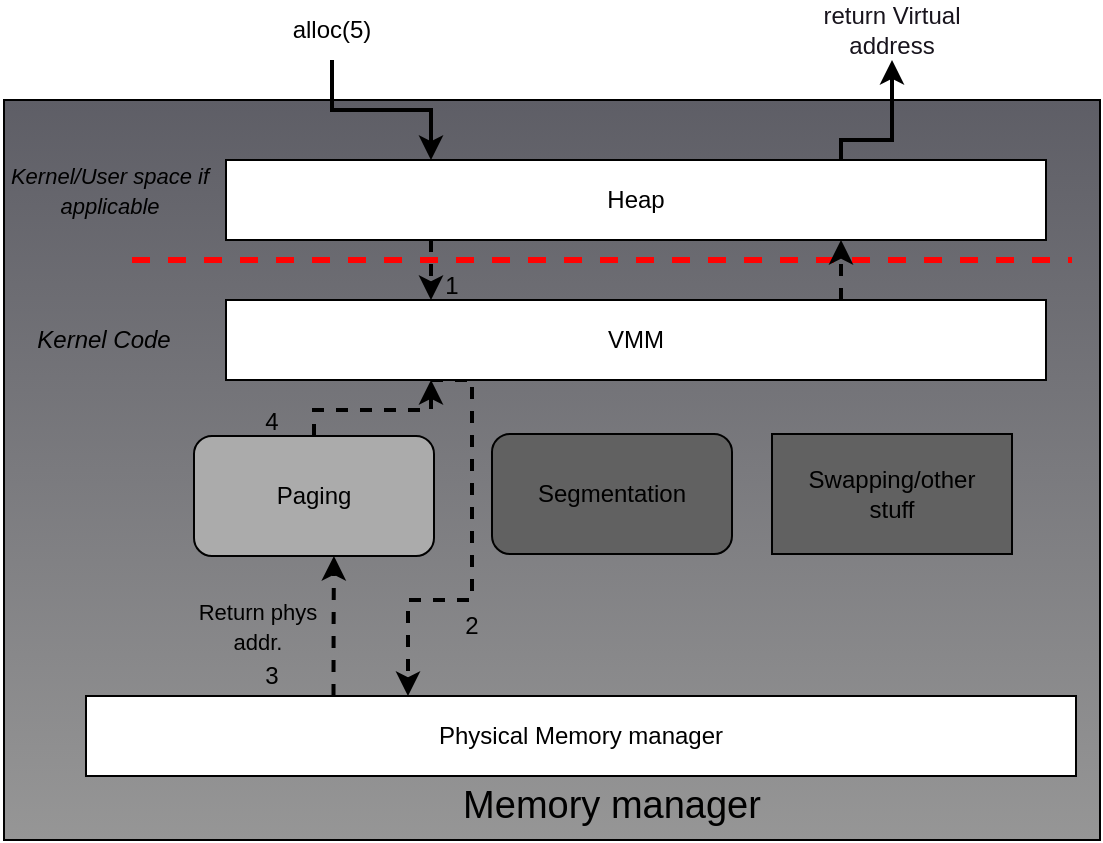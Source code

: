 <mxfile version="21.3.8" type="device">
  <diagram id="LrexaYIv3PAHEM8R_NRD" name="Page-1">
    <mxGraphModel dx="524" dy="436" grid="0" gridSize="10" guides="1" tooltips="1" connect="1" arrows="1" fold="1" page="1" pageScale="1" pageWidth="827" pageHeight="1169" background="#ffffff" math="0" shadow="0">
      <root>
        <mxCell id="0" />
        <mxCell id="1" parent="0" />
        <mxCell id="FSxSsTyUvwodzGmBDWi7-15" value="" style="rounded=0;whiteSpace=wrap;html=1;labelBackgroundColor=#FCFCFC;fontSize=10;fillColor=#5E5E66;gradientColor=#969696;" parent="1" vertex="1">
          <mxGeometry x="106" y="100" width="548" height="370" as="geometry" />
        </mxCell>
        <mxCell id="FSxSsTyUvwodzGmBDWi7-2" value="" style="endArrow=none;html=1;rounded=0;strokeWidth=3;strokeColor=#FF0303;dashed=1;" parent="1" edge="1">
          <mxGeometry width="50" height="50" relative="1" as="geometry">
            <mxPoint x="170" y="180" as="sourcePoint" />
            <mxPoint x="640" y="180" as="targetPoint" />
            <Array as="points" />
          </mxGeometry>
        </mxCell>
        <mxCell id="FSxSsTyUvwodzGmBDWi7-25" style="edgeStyle=orthogonalEdgeStyle;rounded=0;jumpSize=5;orthogonalLoop=1;jettySize=auto;html=1;exitX=0.25;exitY=1;exitDx=0;exitDy=0;fontSize=12;strokeColor=#000000;strokeWidth=2;entryX=0.25;entryY=0;entryDx=0;entryDy=0;dashed=1;" parent="1" source="FSxSsTyUvwodzGmBDWi7-1" target="FSxSsTyUvwodzGmBDWi7-9" edge="1">
          <mxGeometry relative="1" as="geometry" />
        </mxCell>
        <mxCell id="FSxSsTyUvwodzGmBDWi7-36" style="edgeStyle=orthogonalEdgeStyle;rounded=0;jumpSize=5;orthogonalLoop=1;jettySize=auto;html=1;exitX=0.75;exitY=0;exitDx=0;exitDy=0;fontSize=12;strokeColor=#000000;strokeWidth=2;" parent="1" source="FSxSsTyUvwodzGmBDWi7-1" target="FSxSsTyUvwodzGmBDWi7-35" edge="1">
          <mxGeometry relative="1" as="geometry">
            <Array as="points">
              <mxPoint x="525" y="120" />
              <mxPoint x="550" y="120" />
            </Array>
          </mxGeometry>
        </mxCell>
        <mxCell id="FSxSsTyUvwodzGmBDWi7-1" value="Heap" style="rounded=0;whiteSpace=wrap;html=1;" parent="1" vertex="1">
          <mxGeometry x="217" y="130" width="410" height="40" as="geometry" />
        </mxCell>
        <mxCell id="FSxSsTyUvwodzGmBDWi7-31" style="edgeStyle=orthogonalEdgeStyle;rounded=0;jumpSize=5;orthogonalLoop=1;jettySize=auto;html=1;exitX=0.5;exitY=0;exitDx=0;exitDy=0;entryX=0.25;entryY=1;entryDx=0;entryDy=0;dashed=1;fontSize=12;strokeColor=#000000;strokeWidth=2;" parent="1" source="FSxSsTyUvwodzGmBDWi7-5" target="FSxSsTyUvwodzGmBDWi7-9" edge="1">
          <mxGeometry relative="1" as="geometry">
            <Array as="points">
              <mxPoint x="261" y="255" />
              <mxPoint x="320" y="255" />
            </Array>
          </mxGeometry>
        </mxCell>
        <mxCell id="FSxSsTyUvwodzGmBDWi7-5" value="Paging" style="rounded=1;whiteSpace=wrap;html=1;fillColor=#ABABAB;" parent="1" vertex="1">
          <mxGeometry x="201" y="268" width="120" height="60" as="geometry" />
        </mxCell>
        <mxCell id="FSxSsTyUvwodzGmBDWi7-6" value="&lt;div&gt;Segmentation&lt;/div&gt;" style="rounded=1;whiteSpace=wrap;html=1;fillColor=#616161;" parent="1" vertex="1">
          <mxGeometry x="350" y="267" width="120" height="60" as="geometry" />
        </mxCell>
        <mxCell id="FSxSsTyUvwodzGmBDWi7-7" value="Swapping/other &lt;br&gt;&lt;div&gt;stuff&lt;/div&gt;" style="rounded=1;whiteSpace=wrap;html=1;fillColor=#616161;arcSize=0;" parent="1" vertex="1">
          <mxGeometry x="490" y="267" width="120" height="60" as="geometry" />
        </mxCell>
        <mxCell id="FSxSsTyUvwodzGmBDWi7-26" style="edgeStyle=orthogonalEdgeStyle;rounded=0;jumpSize=5;orthogonalLoop=1;jettySize=auto;html=1;exitX=0.25;exitY=1;exitDx=0;exitDy=0;dashed=1;fontSize=12;strokeColor=#000000;strokeWidth=2;" parent="1" source="FSxSsTyUvwodzGmBDWi7-9" target="FSxSsTyUvwodzGmBDWi7-10" edge="1">
          <mxGeometry relative="1" as="geometry">
            <Array as="points">
              <mxPoint x="340" y="240" />
              <mxPoint x="340" y="350" />
              <mxPoint x="308" y="350" />
            </Array>
          </mxGeometry>
        </mxCell>
        <mxCell id="bv5EKUGkEfea_8JhbSO_-2" style="edgeStyle=orthogonalEdgeStyle;rounded=0;orthogonalLoop=1;jettySize=auto;html=1;exitX=0.75;exitY=0;exitDx=0;exitDy=0;entryX=0.75;entryY=1;entryDx=0;entryDy=0;strokeColor=#000000;strokeWidth=2;startArrow=none;startFill=0;endArrow=classic;endFill=1;dashed=1;" edge="1" parent="1" source="FSxSsTyUvwodzGmBDWi7-9" target="FSxSsTyUvwodzGmBDWi7-1">
          <mxGeometry relative="1" as="geometry" />
        </mxCell>
        <mxCell id="FSxSsTyUvwodzGmBDWi7-9" value="VMM" style="rounded=0;whiteSpace=wrap;html=1;" parent="1" vertex="1">
          <mxGeometry x="217" y="200" width="410" height="40" as="geometry" />
        </mxCell>
        <mxCell id="FSxSsTyUvwodzGmBDWi7-32" style="edgeStyle=orthogonalEdgeStyle;rounded=0;jumpSize=5;orthogonalLoop=1;jettySize=auto;html=1;exitX=0.25;exitY=0;exitDx=0;exitDy=0;entryX=0.583;entryY=1;entryDx=0;entryDy=0;entryPerimeter=0;dashed=1;fontSize=12;strokeColor=#000000;strokeWidth=2;" parent="1" source="FSxSsTyUvwodzGmBDWi7-10" target="FSxSsTyUvwodzGmBDWi7-5" edge="1">
          <mxGeometry relative="1" as="geometry" />
        </mxCell>
        <mxCell id="FSxSsTyUvwodzGmBDWi7-10" value="Physical Memory manager" style="rounded=0;whiteSpace=wrap;html=1;" parent="1" vertex="1">
          <mxGeometry x="147" y="398" width="495" height="40" as="geometry" />
        </mxCell>
        <mxCell id="FSxSsTyUvwodzGmBDWi7-16" value="&lt;span style=&quot;&quot;&gt;&lt;font style=&quot;font-size: 19px&quot;&gt;Memory manager&lt;/font&gt;&lt;/span&gt;" style="text;html=1;strokeColor=none;fillColor=none;align=center;verticalAlign=middle;whiteSpace=wrap;rounded=0;labelBackgroundColor=none;fontSize=10;" parent="1" vertex="1">
          <mxGeometry x="275" y="438" width="270" height="30" as="geometry" />
        </mxCell>
        <mxCell id="FSxSsTyUvwodzGmBDWi7-23" style="edgeStyle=orthogonalEdgeStyle;rounded=0;jumpSize=5;orthogonalLoop=1;jettySize=auto;html=1;entryX=0.25;entryY=0;entryDx=0;entryDy=0;fontSize=12;strokeColor=#000000;strokeWidth=2;" parent="1" source="FSxSsTyUvwodzGmBDWi7-22" target="FSxSsTyUvwodzGmBDWi7-1" edge="1">
          <mxGeometry relative="1" as="geometry" />
        </mxCell>
        <mxCell id="FSxSsTyUvwodzGmBDWi7-22" value="&lt;font color=&quot;#000000&quot;&gt;alloc(5)&lt;/font&gt;" style="text;html=1;strokeColor=none;fillColor=none;align=center;verticalAlign=middle;whiteSpace=wrap;rounded=0;labelBackgroundColor=none;fontSize=12;" parent="1" vertex="1">
          <mxGeometry x="240" y="50" width="60" height="30" as="geometry" />
        </mxCell>
        <mxCell id="FSxSsTyUvwodzGmBDWi7-35" value="&lt;font style=&quot;font-size: 12px&quot; color=&quot;#18141d&quot;&gt;return Virtual address&lt;br&gt;&lt;/font&gt;" style="text;html=1;strokeColor=none;fillColor=none;align=center;verticalAlign=middle;whiteSpace=wrap;rounded=0;labelBackgroundColor=none;fontSize=12;" parent="1" vertex="1">
          <mxGeometry x="500" y="50" width="100" height="30" as="geometry" />
        </mxCell>
        <mxCell id="FSxSsTyUvwodzGmBDWi7-38" value="&lt;div&gt;1&lt;/div&gt;" style="text;html=1;strokeColor=none;fillColor=none;align=center;verticalAlign=middle;whiteSpace=wrap;rounded=0;labelBackgroundColor=none;fontSize=12;" parent="1" vertex="1">
          <mxGeometry x="310" y="180" width="40" height="25" as="geometry" />
        </mxCell>
        <mxCell id="FSxSsTyUvwodzGmBDWi7-39" value="&lt;div&gt;2&lt;br&gt;&lt;/div&gt;" style="text;html=1;strokeColor=none;fillColor=none;align=center;verticalAlign=middle;whiteSpace=wrap;rounded=0;labelBackgroundColor=none;fontSize=12;" parent="1" vertex="1">
          <mxGeometry x="320" y="350" width="40" height="25" as="geometry" />
        </mxCell>
        <mxCell id="FSxSsTyUvwodzGmBDWi7-40" value="&lt;div&gt;3&lt;/div&gt;" style="text;html=1;strokeColor=none;fillColor=none;align=center;verticalAlign=middle;whiteSpace=wrap;rounded=0;labelBackgroundColor=none;fontSize=12;" parent="1" vertex="1">
          <mxGeometry x="220" y="375" width="40" height="25" as="geometry" />
        </mxCell>
        <mxCell id="FSxSsTyUvwodzGmBDWi7-41" value="&lt;div&gt;4&lt;/div&gt;" style="text;html=1;strokeColor=none;fillColor=none;align=center;verticalAlign=middle;whiteSpace=wrap;rounded=0;labelBackgroundColor=none;fontSize=12;" parent="1" vertex="1">
          <mxGeometry x="220" y="248" width="40" height="25" as="geometry" />
        </mxCell>
        <mxCell id="FSxSsTyUvwodzGmBDWi7-42" value="&lt;font style=&quot;font-size: 11px&quot;&gt;Return phys addr.&lt;/font&gt;" style="text;html=1;strokeColor=none;fillColor=none;align=center;verticalAlign=middle;whiteSpace=wrap;rounded=0;labelBackgroundColor=none;fontSize=12;" parent="1" vertex="1">
          <mxGeometry x="200" y="345" width="66" height="35" as="geometry" />
        </mxCell>
        <mxCell id="jEpb2ncPlPVlT1fwsOx0-1" value="&lt;font style=&quot;font-size: 12px;&quot;&gt;Kernel Code&lt;/font&gt;" style="text;html=1;strokeColor=none;fillColor=none;align=center;verticalAlign=middle;whiteSpace=wrap;rounded=0;fontStyle=2" parent="1" vertex="1">
          <mxGeometry x="106" y="205" width="100" height="30" as="geometry" />
        </mxCell>
        <mxCell id="jEpb2ncPlPVlT1fwsOx0-2" value="&lt;font style=&quot;font-size: 11px;&quot;&gt;&lt;i&gt;&lt;font style=&quot;font-size: 11px;&quot;&gt;Kernel/User space if applicable&lt;/font&gt;&lt;/i&gt;&lt;/font&gt;" style="text;html=1;strokeColor=none;fillColor=none;align=center;verticalAlign=middle;whiteSpace=wrap;rounded=0;" parent="1" vertex="1">
          <mxGeometry x="104" y="130" width="110" height="30" as="geometry" />
        </mxCell>
      </root>
    </mxGraphModel>
  </diagram>
</mxfile>
